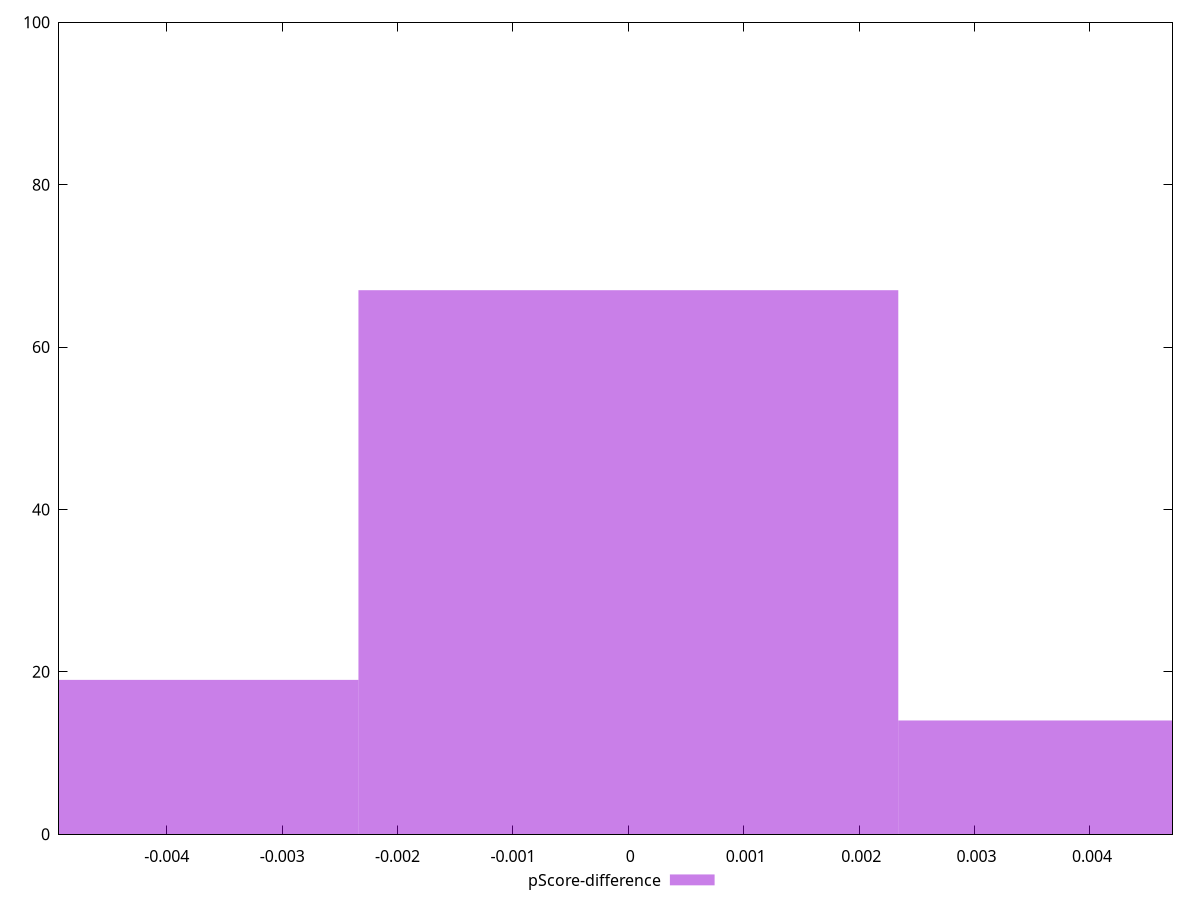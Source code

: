 reset

$pScoreDifference <<EOF
-0.004678161166438576 19
0 67
0.004678161166438576 14
EOF

set key outside below
set boxwidth 0.004678161166438576
set xrange [-0.004934059063283591:0.0047152936388639155]
set yrange [0:100]
set trange [0:100]
set style fill transparent solid 0.5 noborder
set terminal svg size 640, 490 enhanced background rgb 'white'
set output "report_00013_2021-02-09T12-04-24.940Z/speed-index/samples/pages+cached+noadtech+nomedia+nocss/pScore-difference/histogram.svg"

plot $pScoreDifference title "pScore-difference" with boxes

reset
